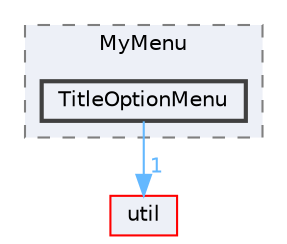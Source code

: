 digraph "TitleOptionMenu"
{
 // LATEX_PDF_SIZE
  bgcolor="transparent";
  edge [fontname=Helvetica,fontsize=10,labelfontname=Helvetica,labelfontsize=10];
  node [fontname=Helvetica,fontsize=10,shape=box,height=0.2,width=0.4];
  compound=true
  subgraph clusterdir_5978cb0ca166c1e5e46ab0fd30008e2c {
    graph [ bgcolor="#edf0f7", pencolor="grey50", label="MyMenu", fontname=Helvetica,fontsize=10 style="filled,dashed", URL="dir_5978cb0ca166c1e5e46ab0fd30008e2c.html",tooltip=""]
  dir_a0fa4b738ac89b4e8a5385c57708ef06 [label="TitleOptionMenu", fillcolor="#edf0f7", color="grey25", style="filled,bold", URL="dir_a0fa4b738ac89b4e8a5385c57708ef06.html",tooltip=""];
  }
  dir_23ec12649285f9fabf3a6b7380226c28 [label="util", fillcolor="#edf0f7", color="red", style="filled", URL="dir_23ec12649285f9fabf3a6b7380226c28.html",tooltip=""];
  dir_a0fa4b738ac89b4e8a5385c57708ef06->dir_23ec12649285f9fabf3a6b7380226c28 [headlabel="1", labeldistance=1.5 headhref="dir_000346_000357.html" href="dir_000346_000357.html" color="steelblue1" fontcolor="steelblue1"];
}
